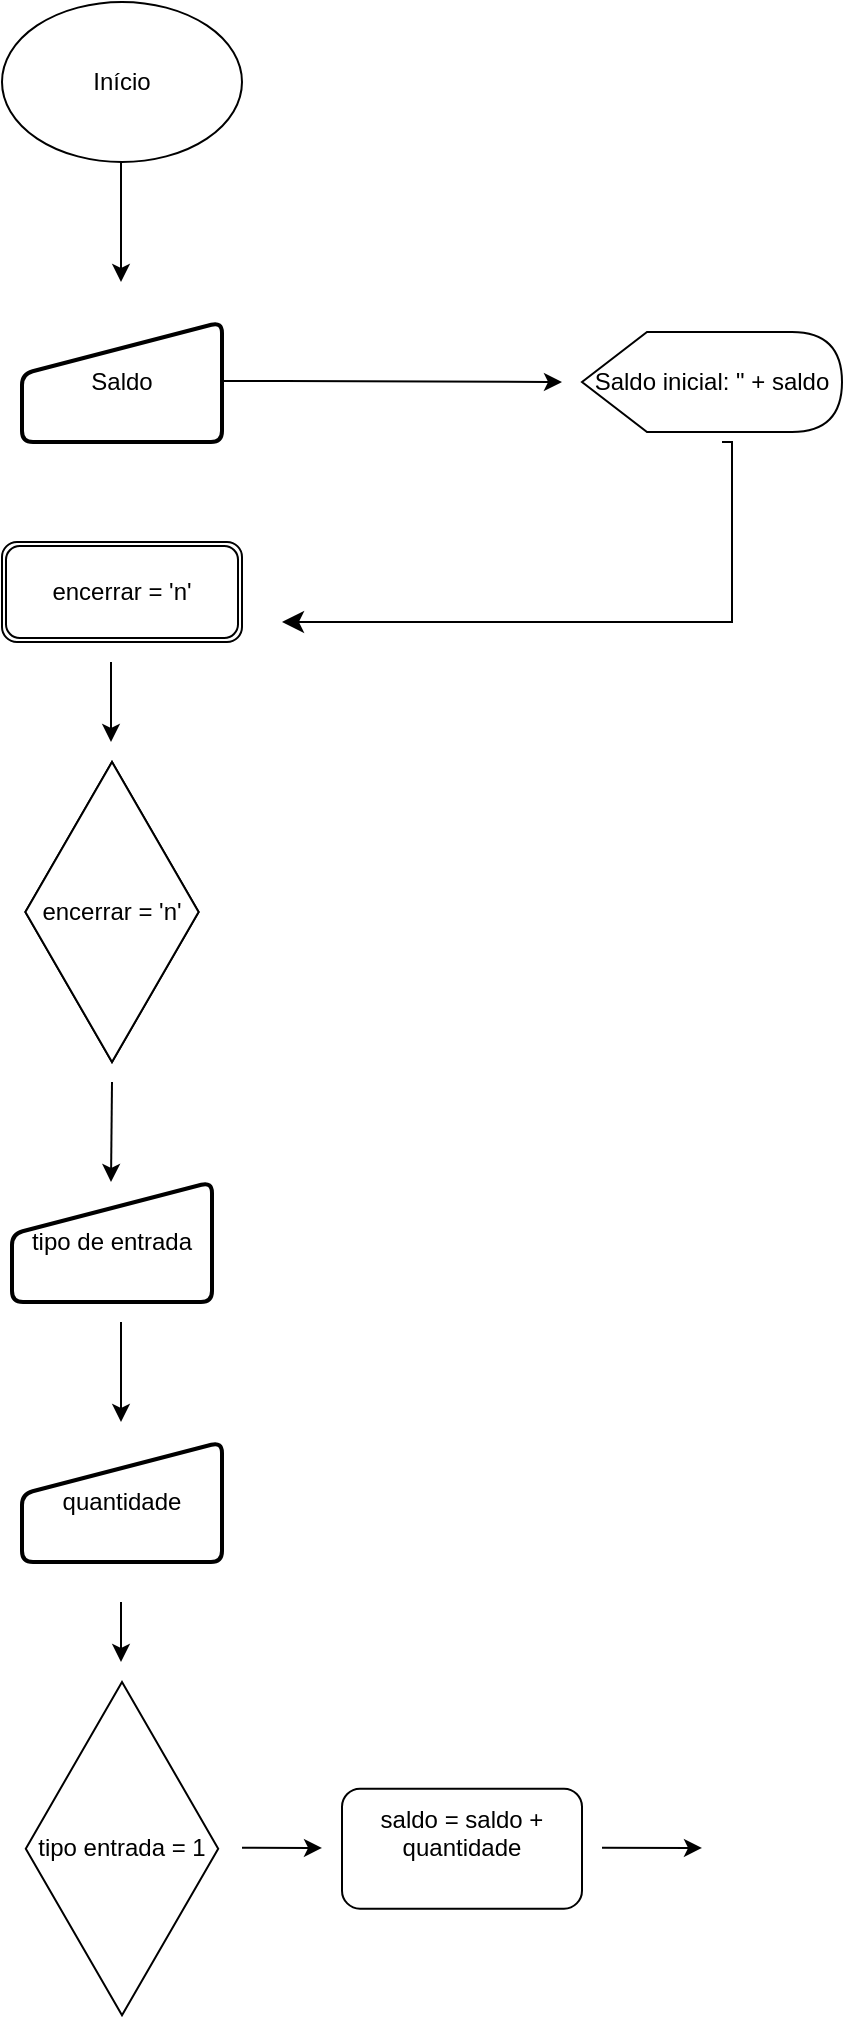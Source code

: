 <mxfile version="22.1.3" type="github">
  <diagram name="Page-1" id="8ce9d11a-91a2-4d17-14d8-a56ed91bf033">
    <mxGraphModel dx="1050" dy="534" grid="1" gridSize="10" guides="1" tooltips="1" connect="1" arrows="1" fold="1" page="1" pageScale="1" pageWidth="1100" pageHeight="850" background="none" math="0" shadow="0">
      <root>
        <mxCell id="0" />
        <mxCell id="1" parent="0" />
        <object label="" id="gsZWW2OXpgVZkUkckgpa-1">
          <mxCell style="ellipse;whiteSpace=wrap;html=1;" vertex="1" parent="1">
            <mxGeometry x="40" y="10" width="120" height="80" as="geometry" />
          </mxCell>
        </object>
        <mxCell id="gsZWW2OXpgVZkUkckgpa-2" value="Início" style="text;strokeColor=none;align=center;fillColor=none;html=1;verticalAlign=middle;whiteSpace=wrap;rounded=0;" vertex="1" parent="1">
          <mxGeometry x="70" y="35" width="60" height="30" as="geometry" />
        </mxCell>
        <mxCell id="gsZWW2OXpgVZkUkckgpa-4" value="Saldo" style="html=1;strokeWidth=2;shape=manualInput;whiteSpace=wrap;rounded=1;size=26;arcSize=11;" vertex="1" parent="1">
          <mxGeometry x="50" y="170" width="100" height="60" as="geometry" />
        </mxCell>
        <mxCell id="gsZWW2OXpgVZkUkckgpa-7" value="Saldo inicial: &quot; + saldo" style="shape=display;whiteSpace=wrap;html=1;" vertex="1" parent="1">
          <mxGeometry x="330" y="175" width="130" height="50" as="geometry" />
        </mxCell>
        <mxCell id="gsZWW2OXpgVZkUkckgpa-8" value="" style="edgeStyle=segmentEdgeStyle;endArrow=classic;html=1;curved=0;rounded=0;endSize=8;startSize=8;" edge="1" parent="1">
          <mxGeometry width="50" height="50" relative="1" as="geometry">
            <mxPoint x="400" y="230" as="sourcePoint" />
            <mxPoint x="180" y="320" as="targetPoint" />
            <Array as="points">
              <mxPoint x="405" y="230" />
              <mxPoint x="405" y="320" />
            </Array>
          </mxGeometry>
        </mxCell>
        <mxCell id="gsZWW2OXpgVZkUkckgpa-9" value="" style="endArrow=classic;html=1;rounded=0;" edge="1" parent="1">
          <mxGeometry width="50" height="50" relative="1" as="geometry">
            <mxPoint x="99.5" y="90" as="sourcePoint" />
            <mxPoint x="99.5" y="150" as="targetPoint" />
            <Array as="points" />
          </mxGeometry>
        </mxCell>
        <mxCell id="gsZWW2OXpgVZkUkckgpa-10" value="" style="endArrow=classic;html=1;rounded=0;" edge="1" parent="1">
          <mxGeometry width="50" height="50" relative="1" as="geometry">
            <mxPoint x="150" y="199.5" as="sourcePoint" />
            <mxPoint x="320" y="200" as="targetPoint" />
            <Array as="points">
              <mxPoint x="180" y="199.5" />
            </Array>
          </mxGeometry>
        </mxCell>
        <mxCell id="gsZWW2OXpgVZkUkckgpa-11" value="encerrar = &#39;n&#39;" style="shape=ext;double=1;rounded=1;whiteSpace=wrap;html=1;" vertex="1" parent="1">
          <mxGeometry x="40" y="280" width="120" height="50" as="geometry" />
        </mxCell>
        <mxCell id="gsZWW2OXpgVZkUkckgpa-12" value="" style="endArrow=classic;html=1;rounded=0;" edge="1" parent="1">
          <mxGeometry width="50" height="50" relative="1" as="geometry">
            <mxPoint x="94.5" y="340" as="sourcePoint" />
            <mxPoint x="94.5" y="380" as="targetPoint" />
          </mxGeometry>
        </mxCell>
        <mxCell id="gsZWW2OXpgVZkUkckgpa-13" value="encerrar = &#39;n&#39;&lt;br&gt;" style="html=1;whiteSpace=wrap;aspect=fixed;shape=isoRectangle;direction=south;" vertex="1" parent="1">
          <mxGeometry x="50" y="390" width="90" height="150" as="geometry" />
        </mxCell>
        <mxCell id="gsZWW2OXpgVZkUkckgpa-14" value="" style="endArrow=classic;html=1;rounded=0;" edge="1" parent="1">
          <mxGeometry width="50" height="50" relative="1" as="geometry">
            <mxPoint x="95" y="550" as="sourcePoint" />
            <mxPoint x="94.5" y="600" as="targetPoint" />
          </mxGeometry>
        </mxCell>
        <mxCell id="gsZWW2OXpgVZkUkckgpa-17" value="tipo de entrada&lt;br&gt;" style="html=1;strokeWidth=2;shape=manualInput;whiteSpace=wrap;rounded=1;size=26;arcSize=11;" vertex="1" parent="1">
          <mxGeometry x="45" y="600" width="100" height="60" as="geometry" />
        </mxCell>
        <mxCell id="gsZWW2OXpgVZkUkckgpa-18" value="" style="endArrow=classic;html=1;rounded=0;" edge="1" parent="1">
          <mxGeometry width="50" height="50" relative="1" as="geometry">
            <mxPoint x="99.5" y="670" as="sourcePoint" />
            <mxPoint x="99.5" y="720" as="targetPoint" />
          </mxGeometry>
        </mxCell>
        <mxCell id="gsZWW2OXpgVZkUkckgpa-19" value="quantidade&lt;br&gt;" style="html=1;strokeWidth=2;shape=manualInput;whiteSpace=wrap;rounded=1;size=26;arcSize=11;" vertex="1" parent="1">
          <mxGeometry x="50" y="730" width="100" height="60" as="geometry" />
        </mxCell>
        <mxCell id="gsZWW2OXpgVZkUkckgpa-20" value="" style="endArrow=classic;html=1;rounded=0;" edge="1" parent="1">
          <mxGeometry width="50" height="50" relative="1" as="geometry">
            <mxPoint x="99.5" y="810" as="sourcePoint" />
            <mxPoint x="99.5" y="840" as="targetPoint" />
            <Array as="points">
              <mxPoint x="99.5" y="830" />
            </Array>
          </mxGeometry>
        </mxCell>
        <mxCell id="gsZWW2OXpgVZkUkckgpa-21" value="encerrar = &#39;n&#39;&lt;br&gt;" style="html=1;whiteSpace=wrap;aspect=fixed;shape=isoRectangle;direction=south;" vertex="1" parent="1">
          <mxGeometry x="50" y="390" width="90" height="150" as="geometry" />
        </mxCell>
        <mxCell id="gsZWW2OXpgVZkUkckgpa-22" value="tipo entrada = 1&lt;br&gt;" style="html=1;whiteSpace=wrap;aspect=fixed;shape=isoRectangle;direction=south;" vertex="1" parent="1">
          <mxGeometry x="50" y="850" width="100" height="166.66" as="geometry" />
        </mxCell>
        <mxCell id="gsZWW2OXpgVZkUkckgpa-23" value="" style="endArrow=classic;html=1;rounded=0;" edge="1" parent="1">
          <mxGeometry width="50" height="50" relative="1" as="geometry">
            <mxPoint x="160" y="932.83" as="sourcePoint" />
            <mxPoint x="200" y="932.99" as="targetPoint" />
          </mxGeometry>
        </mxCell>
        <mxCell id="gsZWW2OXpgVZkUkckgpa-24" value="saldo = saldo + quantidade&lt;br&gt;&amp;nbsp;" style="rounded=1;whiteSpace=wrap;html=1;" vertex="1" parent="1">
          <mxGeometry x="210" y="903.33" width="120" height="60" as="geometry" />
        </mxCell>
        <mxCell id="gsZWW2OXpgVZkUkckgpa-25" value="" style="endArrow=classic;html=1;rounded=0;" edge="1" parent="1">
          <mxGeometry width="50" height="50" relative="1" as="geometry">
            <mxPoint x="340" y="932.83" as="sourcePoint" />
            <mxPoint x="390" y="932.99" as="targetPoint" />
            <Array as="points">
              <mxPoint x="340" y="932.83" />
            </Array>
          </mxGeometry>
        </mxCell>
      </root>
    </mxGraphModel>
  </diagram>
</mxfile>
